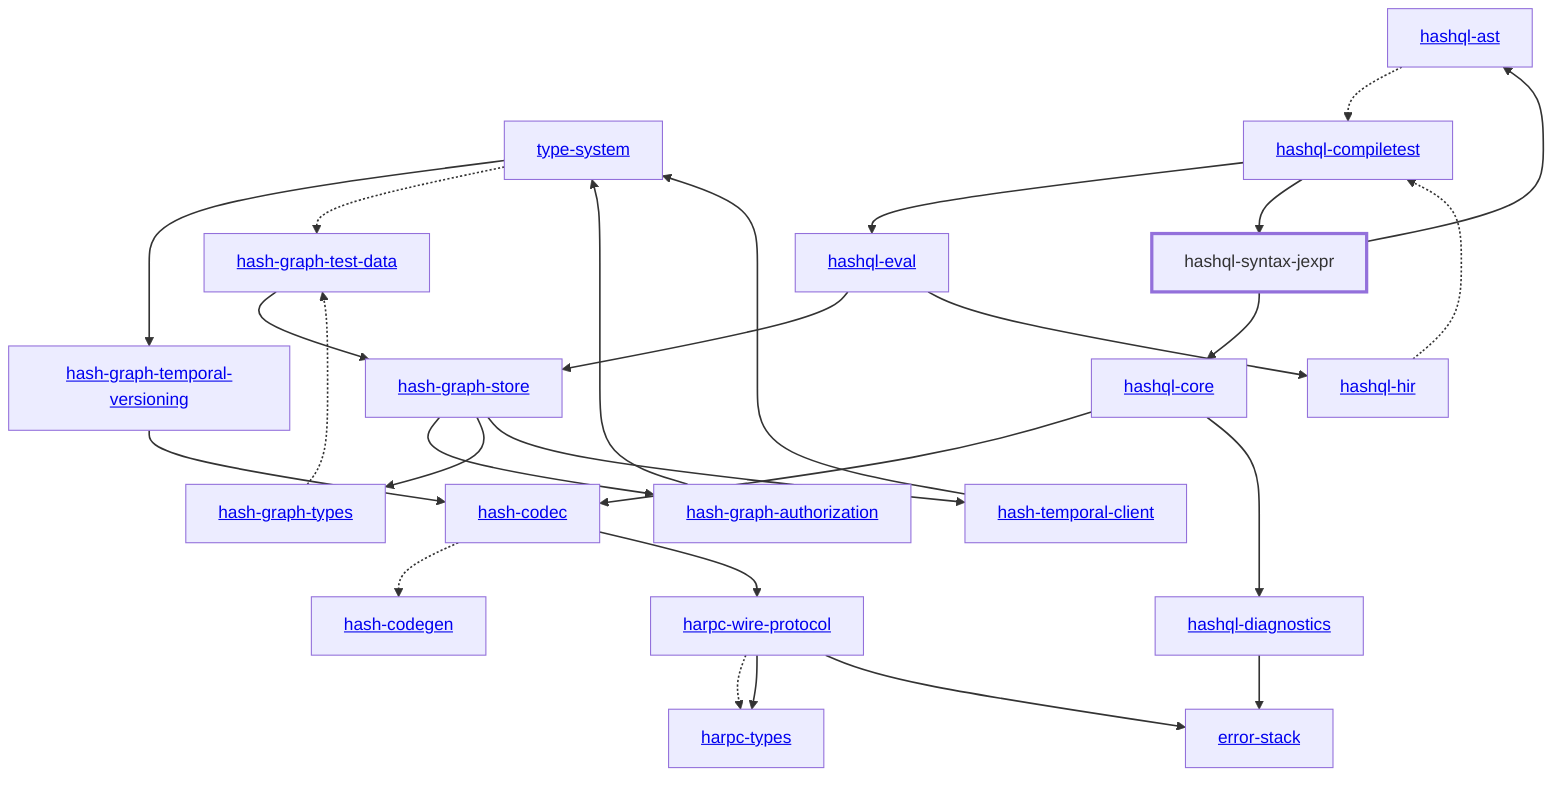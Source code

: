 graph TD
    linkStyle default stroke-width:1.5px
    classDef default stroke-width:1px
    classDef root stroke-width:3px
    classDef dev stroke-width:1px
    classDef build stroke-width:1px
    %% Legend
    %% --> : Normal dependency
    %% -.-> : Dev dependency
    %% ---> : Build dependency
    0[<a href="../type_system">type-system</a>]
    1[<a href="../hash_codec">hash-codec</a>]
    2[<a href="../hash_codegen">hash-codegen</a>]
    3[<a href="../hash_graph_authorization">hash-graph-authorization</a>]
    4[<a href="../hash_graph_store">hash-graph-store</a>]
    5[<a href="../hash_graph_temporal_versioning">hash-graph-temporal-versioning</a>]
    6[<a href="../hash_graph_types">hash-graph-types</a>]
    7[<a href="../harpc_types">harpc-types</a>]
    8[<a href="../harpc_wire_protocol">harpc-wire-protocol</a>]
    9[<a href="../hashql_ast">hashql-ast</a>]
    10[<a href="../hashql_compiletest">hashql-compiletest</a>]
    11[<a href="../hashql_core">hashql-core</a>]
    12[<a href="../hashql_diagnostics">hashql-diagnostics</a>]
    13[<a href="../hashql_eval">hashql-eval</a>]
    14[<a href="../hashql_hir">hashql-hir</a>]
    15[hashql-syntax-jexpr]
    class 15 root
    16[<a href="../hash_temporal_client">hash-temporal-client</a>]
    17[<a href="../error_stack">error-stack</a>]
    18[<a href="../hash_graph_test_data">hash-graph-test-data</a>]
    0 --> 5
    0 -.-> 18
    1 -.-> 2
    1 --> 8
    3 --> 0
    4 --> 3
    4 --> 6
    4 --> 16
    5 --> 1
    6 -.-> 18
    8 -.-> 7
    8 --> 7
    8 --> 17
    9 -.-> 10
    10 --> 13
    10 --> 15
    11 --> 1
    11 --> 12
    12 --> 17
    13 --> 4
    13 --> 14
    14 -.-> 10
    15 --> 9
    15 --> 11
    16 --> 0
    18 --> 4